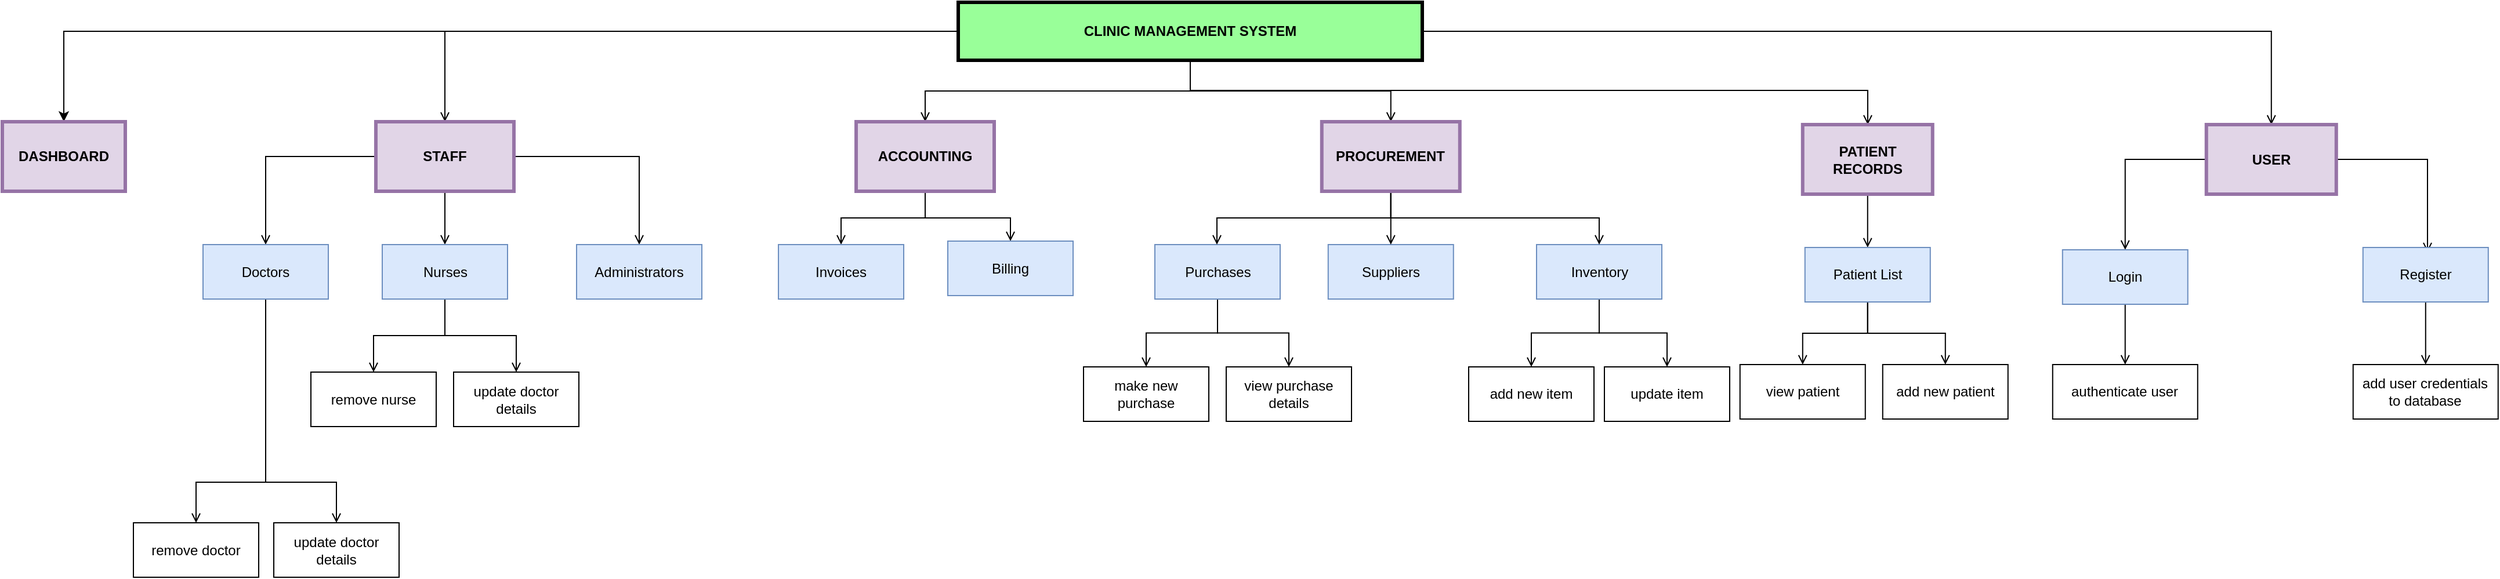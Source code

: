 <mxfile version="19.0.2" type="github">
  <diagram name="Page-1" id="c7558073-3199-34d8-9f00-42111426c3f3">
    <mxGraphModel dx="2966" dy="1563" grid="0" gridSize="10" guides="1" tooltips="1" connect="1" arrows="1" fold="1" page="1" pageScale="1" pageWidth="1169" pageHeight="827" background="#FFFFFF" math="0" shadow="0">
      <root>
        <mxCell id="0" />
        <mxCell id="1" parent="0" />
        <mxCell id="YL4xXxgc8uMN9psj3olz-102" style="edgeStyle=orthogonalEdgeStyle;rounded=0;orthogonalLoop=1;jettySize=auto;html=1;" parent="1" source="5" target="13" edge="1">
          <mxGeometry relative="1" as="geometry" />
        </mxCell>
        <mxCell id="YL4xXxgc8uMN9psj3olz-143" style="edgeStyle=orthogonalEdgeStyle;rounded=0;orthogonalLoop=1;jettySize=auto;html=1;startArrow=none;startFill=0;endArrow=open;endFill=0;" parent="1" source="5" target="YL4xXxgc8uMN9psj3olz-141" edge="1">
          <mxGeometry relative="1" as="geometry" />
        </mxCell>
        <mxCell id="ic8-csnONSaJBcUpryi7-72" style="edgeStyle=orthogonalEdgeStyle;rounded=0;orthogonalLoop=1;jettySize=auto;html=1;startArrow=none;startFill=0;endArrow=open;endFill=0;" edge="1" parent="1" source="5" target="YL4xXxgc8uMN9psj3olz-114">
          <mxGeometry relative="1" as="geometry" />
        </mxCell>
        <mxCell id="ic8-csnONSaJBcUpryi7-73" style="edgeStyle=orthogonalEdgeStyle;rounded=0;orthogonalLoop=1;jettySize=auto;html=1;startArrow=none;startFill=0;endArrow=open;endFill=0;" edge="1" parent="1" source="5" target="15">
          <mxGeometry relative="1" as="geometry" />
        </mxCell>
        <mxCell id="ic8-csnONSaJBcUpryi7-74" style="edgeStyle=orthogonalEdgeStyle;rounded=0;orthogonalLoop=1;jettySize=auto;html=1;exitX=0.5;exitY=1;exitDx=0;exitDy=0;startArrow=none;startFill=0;endArrow=open;endFill=0;" edge="1" parent="1" source="5" target="YL4xXxgc8uMN9psj3olz-117">
          <mxGeometry relative="1" as="geometry" />
        </mxCell>
        <mxCell id="ic8-csnONSaJBcUpryi7-75" style="edgeStyle=orthogonalEdgeStyle;rounded=0;orthogonalLoop=1;jettySize=auto;html=1;startArrow=none;startFill=0;endArrow=open;endFill=0;" edge="1" parent="1" source="5" target="YL4xXxgc8uMN9psj3olz-98">
          <mxGeometry relative="1" as="geometry">
            <Array as="points">
              <mxPoint x="1134" y="215" />
              <mxPoint x="1718" y="215" />
            </Array>
          </mxGeometry>
        </mxCell>
        <mxCell id="5" value="CLINIC MANAGEMENT SYSTEM" style="shape=process;whiteSpace=wrap;align=center;verticalAlign=middle;size=0;fontStyle=1;strokeWidth=3;fillColor=#99FF99;" parent="1" vertex="1">
          <mxGeometry x="934.0" y="139" width="400" height="50" as="geometry" />
        </mxCell>
        <mxCell id="13" value="DASHBOARD" style="whiteSpace=wrap;align=center;verticalAlign=middle;fontStyle=1;strokeWidth=3;fillColor=#e1d5e7;strokeColor=#9673a6;" parent="1" vertex="1">
          <mxGeometry x="110" y="242" width="106" height="60" as="geometry" />
        </mxCell>
        <mxCell id="ic8-csnONSaJBcUpryi7-50" style="edgeStyle=orthogonalEdgeStyle;rounded=0;orthogonalLoop=1;jettySize=auto;html=1;entryX=0.5;entryY=0;entryDx=0;entryDy=0;startArrow=none;startFill=0;endArrow=open;endFill=0;" edge="1" parent="1" source="15" target="ic8-csnONSaJBcUpryi7-16">
          <mxGeometry relative="1" as="geometry" />
        </mxCell>
        <mxCell id="ic8-csnONSaJBcUpryi7-51" style="edgeStyle=orthogonalEdgeStyle;rounded=0;orthogonalLoop=1;jettySize=auto;html=1;exitX=0.5;exitY=1;exitDx=0;exitDy=0;startArrow=none;startFill=0;endArrow=open;endFill=0;" edge="1" parent="1" source="15" target="ic8-csnONSaJBcUpryi7-15">
          <mxGeometry relative="1" as="geometry">
            <Array as="points">
              <mxPoint x="906" y="325" />
              <mxPoint x="979" y="325" />
            </Array>
          </mxGeometry>
        </mxCell>
        <mxCell id="15" value="ACCOUNTING" style="whiteSpace=wrap;align=center;verticalAlign=middle;fontStyle=1;strokeWidth=3;fillColor=#e1d5e7;strokeColor=#9673a6;" parent="1" vertex="1">
          <mxGeometry x="846" y="242" width="119" height="60" as="geometry" />
        </mxCell>
        <mxCell id="ic8-csnONSaJBcUpryi7-36" style="edgeStyle=orthogonalEdgeStyle;rounded=0;orthogonalLoop=1;jettySize=auto;html=1;entryX=0.5;entryY=0;entryDx=0;entryDy=0;startArrow=none;startFill=0;endArrow=open;endFill=0;" edge="1" parent="1" source="YL4xXxgc8uMN9psj3olz-98" target="ic8-csnONSaJBcUpryi7-20">
          <mxGeometry relative="1" as="geometry" />
        </mxCell>
        <mxCell id="YL4xXxgc8uMN9psj3olz-98" value="PATIENT RECORDS" style="whiteSpace=wrap;align=center;verticalAlign=middle;fontStyle=1;strokeWidth=3;fillColor=#e1d5e7;strokeColor=#9673a6;" parent="1" vertex="1">
          <mxGeometry x="1661.89" y="244.5" width="112" height="60" as="geometry" />
        </mxCell>
        <mxCell id="ic8-csnONSaJBcUpryi7-56" style="edgeStyle=orthogonalEdgeStyle;rounded=0;orthogonalLoop=1;jettySize=auto;html=1;entryX=0.5;entryY=0;entryDx=0;entryDy=0;startArrow=none;startFill=0;endArrow=open;endFill=0;" edge="1" parent="1" source="YL4xXxgc8uMN9psj3olz-107" target="ic8-csnONSaJBcUpryi7-54">
          <mxGeometry relative="1" as="geometry" />
        </mxCell>
        <mxCell id="ic8-csnONSaJBcUpryi7-57" style="edgeStyle=orthogonalEdgeStyle;rounded=0;orthogonalLoop=1;jettySize=auto;html=1;exitX=0.5;exitY=1;exitDx=0;exitDy=0;entryX=0.5;entryY=0;entryDx=0;entryDy=0;startArrow=none;startFill=0;endArrow=open;endFill=0;" edge="1" parent="1" source="YL4xXxgc8uMN9psj3olz-107" target="ic8-csnONSaJBcUpryi7-55">
          <mxGeometry relative="1" as="geometry" />
        </mxCell>
        <mxCell id="YL4xXxgc8uMN9psj3olz-107" value="Inventory" style="rounded=0;whiteSpace=wrap;html=1;fillColor=#dae8fc;strokeColor=#6c8ebf;" parent="1" vertex="1">
          <mxGeometry x="1432.5" y="348" width="108" height="47" as="geometry" />
        </mxCell>
        <mxCell id="YL4xXxgc8uMN9psj3olz-108" value="Suppliers" style="rounded=0;whiteSpace=wrap;html=1;fillColor=#dae8fc;strokeColor=#6c8ebf;" parent="1" vertex="1">
          <mxGeometry x="1252.89" y="348" width="108" height="47" as="geometry" />
        </mxCell>
        <mxCell id="ic8-csnONSaJBcUpryi7-64" style="edgeStyle=orthogonalEdgeStyle;rounded=0;orthogonalLoop=1;jettySize=auto;html=1;exitX=0.5;exitY=1;exitDx=0;exitDy=0;startArrow=none;startFill=0;endArrow=open;endFill=0;" edge="1" parent="1" source="YL4xXxgc8uMN9psj3olz-109" target="ic8-csnONSaJBcUpryi7-61">
          <mxGeometry relative="1" as="geometry" />
        </mxCell>
        <mxCell id="ic8-csnONSaJBcUpryi7-65" style="edgeStyle=orthogonalEdgeStyle;rounded=0;orthogonalLoop=1;jettySize=auto;html=1;startArrow=none;startFill=0;endArrow=open;endFill=0;" edge="1" parent="1" source="YL4xXxgc8uMN9psj3olz-109" target="ic8-csnONSaJBcUpryi7-60">
          <mxGeometry relative="1" as="geometry" />
        </mxCell>
        <mxCell id="YL4xXxgc8uMN9psj3olz-109" value="Purchases" style="rounded=0;whiteSpace=wrap;html=1;fillColor=#dae8fc;strokeColor=#6c8ebf;" parent="1" vertex="1">
          <mxGeometry x="1103.5" y="348" width="108" height="47" as="geometry" />
        </mxCell>
        <mxCell id="YL4xXxgc8uMN9psj3olz-111" value="view patient" style="rounded=0;whiteSpace=wrap;html=1;" parent="1" vertex="1">
          <mxGeometry x="1607.89" y="451.5" width="108" height="47" as="geometry" />
        </mxCell>
        <mxCell id="ic8-csnONSaJBcUpryi7-47" style="edgeStyle=orthogonalEdgeStyle;rounded=0;orthogonalLoop=1;jettySize=auto;html=1;entryX=0.5;entryY=0;entryDx=0;entryDy=0;startArrow=none;startFill=0;endArrow=open;endFill=0;" edge="1" parent="1" source="YL4xXxgc8uMN9psj3olz-114" target="YL4xXxgc8uMN9psj3olz-129">
          <mxGeometry relative="1" as="geometry" />
        </mxCell>
        <mxCell id="ic8-csnONSaJBcUpryi7-48" style="edgeStyle=orthogonalEdgeStyle;rounded=0;orthogonalLoop=1;jettySize=auto;html=1;startArrow=none;startFill=0;endArrow=open;endFill=0;" edge="1" parent="1" source="YL4xXxgc8uMN9psj3olz-114" target="YL4xXxgc8uMN9psj3olz-130">
          <mxGeometry relative="1" as="geometry" />
        </mxCell>
        <mxCell id="ic8-csnONSaJBcUpryi7-49" style="edgeStyle=orthogonalEdgeStyle;rounded=0;orthogonalLoop=1;jettySize=auto;html=1;startArrow=none;startFill=0;endArrow=open;endFill=0;" edge="1" parent="1" source="YL4xXxgc8uMN9psj3olz-114" target="YL4xXxgc8uMN9psj3olz-128">
          <mxGeometry relative="1" as="geometry" />
        </mxCell>
        <mxCell id="YL4xXxgc8uMN9psj3olz-114" value="STAFF" style="whiteSpace=wrap;align=center;verticalAlign=middle;fontStyle=1;strokeWidth=3;fillColor=#e1d5e7;strokeColor=#9673a6;" parent="1" vertex="1">
          <mxGeometry x="432" y="242" width="119" height="60" as="geometry" />
        </mxCell>
        <mxCell id="ic8-csnONSaJBcUpryi7-33" style="edgeStyle=orthogonalEdgeStyle;rounded=0;orthogonalLoop=1;jettySize=auto;html=1;entryX=0.5;entryY=0;entryDx=0;entryDy=0;startArrow=none;startFill=0;endArrow=open;endFill=0;" edge="1" parent="1" source="YL4xXxgc8uMN9psj3olz-117" target="YL4xXxgc8uMN9psj3olz-108">
          <mxGeometry relative="1" as="geometry" />
        </mxCell>
        <mxCell id="ic8-csnONSaJBcUpryi7-34" style="edgeStyle=orthogonalEdgeStyle;rounded=0;orthogonalLoop=1;jettySize=auto;html=1;exitX=0.5;exitY=1;exitDx=0;exitDy=0;entryX=0.5;entryY=0;entryDx=0;entryDy=0;startArrow=none;startFill=0;endArrow=open;endFill=0;" edge="1" parent="1" source="YL4xXxgc8uMN9psj3olz-117" target="YL4xXxgc8uMN9psj3olz-107">
          <mxGeometry relative="1" as="geometry" />
        </mxCell>
        <mxCell id="ic8-csnONSaJBcUpryi7-76" style="edgeStyle=orthogonalEdgeStyle;rounded=0;orthogonalLoop=1;jettySize=auto;html=1;startArrow=none;startFill=0;endArrow=open;endFill=0;" edge="1" parent="1" source="YL4xXxgc8uMN9psj3olz-117" target="YL4xXxgc8uMN9psj3olz-109">
          <mxGeometry relative="1" as="geometry">
            <Array as="points">
              <mxPoint x="1307" y="325" />
              <mxPoint x="1157" y="325" />
            </Array>
          </mxGeometry>
        </mxCell>
        <mxCell id="YL4xXxgc8uMN9psj3olz-117" value="PROCUREMENT" style="whiteSpace=wrap;align=center;verticalAlign=middle;fontStyle=1;strokeWidth=3;fillColor=#e1d5e7;strokeColor=#9673a6;" parent="1" vertex="1">
          <mxGeometry x="1247.39" y="242" width="119" height="60" as="geometry" />
        </mxCell>
        <mxCell id="ic8-csnONSaJBcUpryi7-82" style="edgeStyle=orthogonalEdgeStyle;rounded=0;orthogonalLoop=1;jettySize=auto;html=1;entryX=0.5;entryY=0;entryDx=0;entryDy=0;startArrow=none;startFill=0;endArrow=open;endFill=0;" edge="1" parent="1" source="YL4xXxgc8uMN9psj3olz-128" target="ic8-csnONSaJBcUpryi7-66">
          <mxGeometry relative="1" as="geometry">
            <Array as="points">
              <mxPoint x="337" y="553" />
              <mxPoint x="277" y="553" />
            </Array>
          </mxGeometry>
        </mxCell>
        <mxCell id="ic8-csnONSaJBcUpryi7-83" style="edgeStyle=orthogonalEdgeStyle;rounded=0;orthogonalLoop=1;jettySize=auto;html=1;startArrow=none;startFill=0;endArrow=open;endFill=0;" edge="1" parent="1" source="YL4xXxgc8uMN9psj3olz-128" target="ic8-csnONSaJBcUpryi7-68">
          <mxGeometry relative="1" as="geometry">
            <Array as="points">
              <mxPoint x="337" y="553" />
              <mxPoint x="398" y="553" />
            </Array>
          </mxGeometry>
        </mxCell>
        <mxCell id="YL4xXxgc8uMN9psj3olz-128" value="Doctors" style="rounded=0;whiteSpace=wrap;html=1;fillColor=#dae8fc;strokeColor=#6c8ebf;" parent="1" vertex="1">
          <mxGeometry x="283" y="348" width="108" height="47" as="geometry" />
        </mxCell>
        <mxCell id="ic8-csnONSaJBcUpryi7-80" style="edgeStyle=orthogonalEdgeStyle;rounded=0;orthogonalLoop=1;jettySize=auto;html=1;startArrow=none;startFill=0;endArrow=open;endFill=0;" edge="1" parent="1" source="YL4xXxgc8uMN9psj3olz-129" target="ic8-csnONSaJBcUpryi7-77">
          <mxGeometry relative="1" as="geometry" />
        </mxCell>
        <mxCell id="ic8-csnONSaJBcUpryi7-81" style="edgeStyle=orthogonalEdgeStyle;rounded=0;orthogonalLoop=1;jettySize=auto;html=1;exitX=0.5;exitY=1;exitDx=0;exitDy=0;startArrow=none;startFill=0;endArrow=open;endFill=0;" edge="1" parent="1" source="YL4xXxgc8uMN9psj3olz-129" target="ic8-csnONSaJBcUpryi7-79">
          <mxGeometry relative="1" as="geometry" />
        </mxCell>
        <mxCell id="YL4xXxgc8uMN9psj3olz-129" value="Nurses" style="rounded=0;whiteSpace=wrap;html=1;fillColor=#dae8fc;strokeColor=#6c8ebf;" parent="1" vertex="1">
          <mxGeometry x="437.5" y="348" width="108" height="47" as="geometry" />
        </mxCell>
        <mxCell id="YL4xXxgc8uMN9psj3olz-130" value="Administrators" style="rounded=0;whiteSpace=wrap;html=1;fillColor=#dae8fc;strokeColor=#6c8ebf;" parent="1" vertex="1">
          <mxGeometry x="605" y="348" width="108" height="47" as="geometry" />
        </mxCell>
        <mxCell id="ic8-csnONSaJBcUpryi7-52" style="edgeStyle=orthogonalEdgeStyle;rounded=0;orthogonalLoop=1;jettySize=auto;html=1;startArrow=none;startFill=0;endArrow=open;endFill=0;" edge="1" parent="1" source="YL4xXxgc8uMN9psj3olz-141" target="YL4xXxgc8uMN9psj3olz-145">
          <mxGeometry relative="1" as="geometry" />
        </mxCell>
        <mxCell id="ic8-csnONSaJBcUpryi7-53" style="edgeStyle=orthogonalEdgeStyle;rounded=0;orthogonalLoop=1;jettySize=auto;html=1;entryX=0.515;entryY=0.086;entryDx=0;entryDy=0;entryPerimeter=0;startArrow=none;startFill=0;endArrow=open;endFill=0;" edge="1" parent="1" source="YL4xXxgc8uMN9psj3olz-141" target="ic8-csnONSaJBcUpryi7-23">
          <mxGeometry relative="1" as="geometry" />
        </mxCell>
        <mxCell id="YL4xXxgc8uMN9psj3olz-141" value="USER" style="whiteSpace=wrap;align=center;verticalAlign=middle;fontStyle=1;strokeWidth=3;fillColor=#e1d5e7;strokeColor=#9673a6;" parent="1" vertex="1">
          <mxGeometry x="2009.89" y="244.5" width="112" height="60" as="geometry" />
        </mxCell>
        <mxCell id="ic8-csnONSaJBcUpryi7-28" value="" style="edgeStyle=orthogonalEdgeStyle;rounded=0;orthogonalLoop=1;jettySize=auto;html=1;startArrow=none;startFill=0;endArrow=open;endFill=0;" edge="1" parent="1" source="YL4xXxgc8uMN9psj3olz-145" target="ic8-csnONSaJBcUpryi7-27">
          <mxGeometry relative="1" as="geometry" />
        </mxCell>
        <mxCell id="YL4xXxgc8uMN9psj3olz-145" value="Login" style="rounded=0;whiteSpace=wrap;html=1;fillColor=#dae8fc;strokeColor=#6c8ebf;" parent="1" vertex="1">
          <mxGeometry x="1885.89" y="352.5" width="108" height="47" as="geometry" />
        </mxCell>
        <mxCell id="ic8-csnONSaJBcUpryi7-15" value="Billing" style="rounded=0;whiteSpace=wrap;html=1;fillColor=#dae8fc;strokeColor=#6c8ebf;" vertex="1" parent="1">
          <mxGeometry x="925" y="345" width="108" height="47" as="geometry" />
        </mxCell>
        <mxCell id="ic8-csnONSaJBcUpryi7-16" value="Invoices" style="rounded=0;whiteSpace=wrap;html=1;fillColor=#dae8fc;strokeColor=#6c8ebf;" vertex="1" parent="1">
          <mxGeometry x="779" y="348" width="108" height="47" as="geometry" />
        </mxCell>
        <mxCell id="ic8-csnONSaJBcUpryi7-44" style="edgeStyle=orthogonalEdgeStyle;rounded=0;orthogonalLoop=1;jettySize=auto;html=1;startArrow=none;startFill=0;endArrow=open;endFill=0;" edge="1" parent="1" source="ic8-csnONSaJBcUpryi7-23" target="ic8-csnONSaJBcUpryi7-42">
          <mxGeometry relative="1" as="geometry" />
        </mxCell>
        <mxCell id="ic8-csnONSaJBcUpryi7-23" value="Register" style="rounded=0;whiteSpace=wrap;html=1;fillColor=#dae8fc;strokeColor=#6c8ebf;" vertex="1" parent="1">
          <mxGeometry x="2144.89" y="350.5" width="108" height="47" as="geometry" />
        </mxCell>
        <mxCell id="ic8-csnONSaJBcUpryi7-27" value="authenticate user" style="rounded=0;whiteSpace=wrap;html=1;" vertex="1" parent="1">
          <mxGeometry x="1877.39" y="451.5" width="125" height="47" as="geometry" />
        </mxCell>
        <mxCell id="ic8-csnONSaJBcUpryi7-40" style="edgeStyle=orthogonalEdgeStyle;rounded=0;orthogonalLoop=1;jettySize=auto;html=1;startArrow=none;startFill=0;endArrow=open;endFill=0;exitX=0.5;exitY=1;exitDx=0;exitDy=0;" edge="1" parent="1" source="ic8-csnONSaJBcUpryi7-20" target="ic8-csnONSaJBcUpryi7-37">
          <mxGeometry relative="1" as="geometry" />
        </mxCell>
        <mxCell id="ic8-csnONSaJBcUpryi7-41" style="edgeStyle=orthogonalEdgeStyle;rounded=0;orthogonalLoop=1;jettySize=auto;html=1;startArrow=none;startFill=0;endArrow=open;endFill=0;" edge="1" parent="1" source="ic8-csnONSaJBcUpryi7-20" target="YL4xXxgc8uMN9psj3olz-111">
          <mxGeometry relative="1" as="geometry" />
        </mxCell>
        <mxCell id="ic8-csnONSaJBcUpryi7-20" value="Patient List" style="rounded=0;whiteSpace=wrap;html=1;fillColor=#dae8fc;strokeColor=#6c8ebf;" vertex="1" parent="1">
          <mxGeometry x="1663.89" y="350.5" width="108" height="47" as="geometry" />
        </mxCell>
        <mxCell id="ic8-csnONSaJBcUpryi7-37" value="add new patient" style="rounded=0;whiteSpace=wrap;html=1;" vertex="1" parent="1">
          <mxGeometry x="1730.89" y="451.5" width="108" height="47" as="geometry" />
        </mxCell>
        <mxCell id="ic8-csnONSaJBcUpryi7-42" value="add user credentials&lt;br&gt;to database" style="rounded=0;whiteSpace=wrap;html=1;" vertex="1" parent="1">
          <mxGeometry x="2136.39" y="451.5" width="125" height="47" as="geometry" />
        </mxCell>
        <mxCell id="ic8-csnONSaJBcUpryi7-54" value="add new item" style="rounded=0;whiteSpace=wrap;html=1;" vertex="1" parent="1">
          <mxGeometry x="1374" y="453.5" width="108" height="47" as="geometry" />
        </mxCell>
        <mxCell id="ic8-csnONSaJBcUpryi7-55" value="update item" style="rounded=0;whiteSpace=wrap;html=1;" vertex="1" parent="1">
          <mxGeometry x="1491" y="453.5" width="108" height="47" as="geometry" />
        </mxCell>
        <mxCell id="ic8-csnONSaJBcUpryi7-60" value="make new purchase" style="rounded=0;whiteSpace=wrap;html=1;" vertex="1" parent="1">
          <mxGeometry x="1042" y="453.5" width="108" height="47" as="geometry" />
        </mxCell>
        <mxCell id="ic8-csnONSaJBcUpryi7-61" value="view purchase details" style="rounded=0;whiteSpace=wrap;html=1;" vertex="1" parent="1">
          <mxGeometry x="1165" y="453.5" width="108" height="47" as="geometry" />
        </mxCell>
        <mxCell id="ic8-csnONSaJBcUpryi7-66" value="remove doctor" style="rounded=0;whiteSpace=wrap;html=1;" vertex="1" parent="1">
          <mxGeometry x="223" y="588" width="108" height="47" as="geometry" />
        </mxCell>
        <mxCell id="ic8-csnONSaJBcUpryi7-68" value="update doctor details" style="rounded=0;whiteSpace=wrap;html=1;" vertex="1" parent="1">
          <mxGeometry x="344" y="588" width="108" height="47" as="geometry" />
        </mxCell>
        <mxCell id="ic8-csnONSaJBcUpryi7-77" value="remove nurse" style="rounded=0;whiteSpace=wrap;html=1;" vertex="1" parent="1">
          <mxGeometry x="376" y="458" width="108" height="47" as="geometry" />
        </mxCell>
        <mxCell id="ic8-csnONSaJBcUpryi7-79" value="update doctor details" style="rounded=0;whiteSpace=wrap;html=1;" vertex="1" parent="1">
          <mxGeometry x="499" y="458" width="108" height="47" as="geometry" />
        </mxCell>
      </root>
    </mxGraphModel>
  </diagram>
</mxfile>
